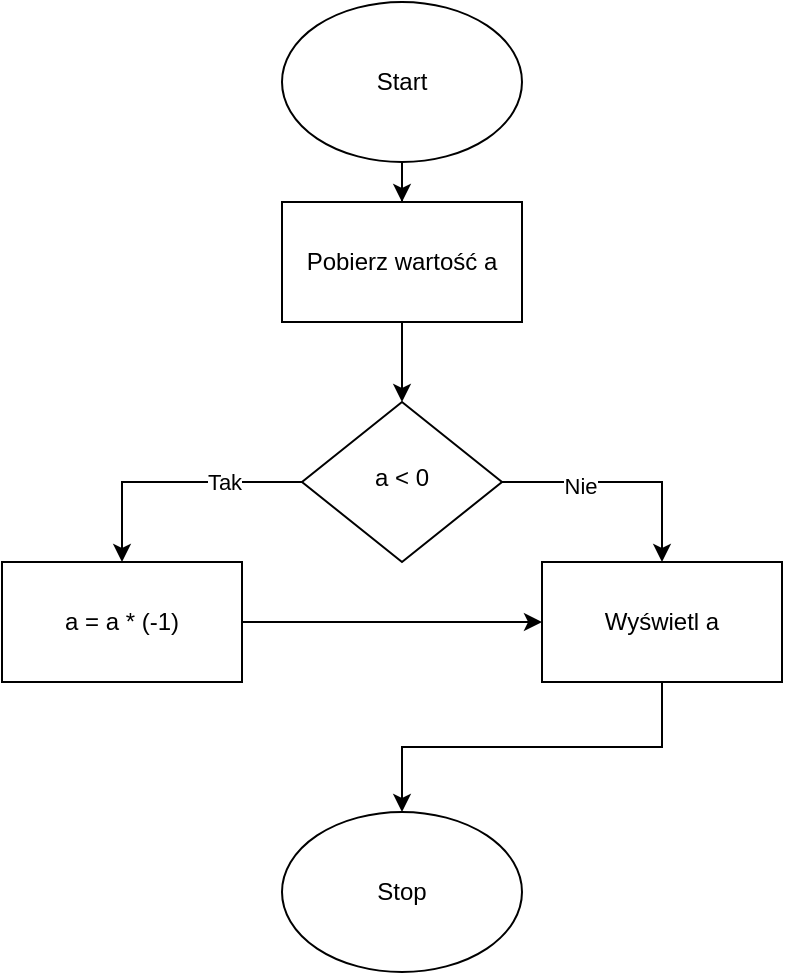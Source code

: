<mxfile version="20.8.20" type="github">
  <diagram id="C5RBs43oDa-KdzZeNtuy" name="Page-1">
    <mxGraphModel dx="1050" dy="549" grid="1" gridSize="10" guides="1" tooltips="1" connect="1" arrows="1" fold="1" page="1" pageScale="1" pageWidth="827" pageHeight="1169" math="0" shadow="0">
      <root>
        <mxCell id="WIyWlLk6GJQsqaUBKTNV-0" />
        <mxCell id="WIyWlLk6GJQsqaUBKTNV-1" parent="WIyWlLk6GJQsqaUBKTNV-0" />
        <mxCell id="WIyWlLk6GJQsqaUBKTNV-6" value="a &amp;lt; 0" style="rhombus;whiteSpace=wrap;html=1;shadow=0;fontFamily=Helvetica;fontSize=12;align=center;strokeWidth=1;spacing=6;spacingTop=-4;" parent="WIyWlLk6GJQsqaUBKTNV-1" vertex="1">
          <mxGeometry x="360" y="300" width="100" height="80" as="geometry" />
        </mxCell>
        <mxCell id="Mu120UJWHVUZgbebTuW9-3" value="" style="edgeStyle=orthogonalEdgeStyle;rounded=0;orthogonalLoop=1;jettySize=auto;html=1;" edge="1" parent="WIyWlLk6GJQsqaUBKTNV-1" source="Mu120UJWHVUZgbebTuW9-0" target="Mu120UJWHVUZgbebTuW9-2">
          <mxGeometry relative="1" as="geometry" />
        </mxCell>
        <mxCell id="Mu120UJWHVUZgbebTuW9-0" value="Start" style="ellipse;whiteSpace=wrap;html=1;" vertex="1" parent="WIyWlLk6GJQsqaUBKTNV-1">
          <mxGeometry x="350" y="100" width="120" height="80" as="geometry" />
        </mxCell>
        <mxCell id="Mu120UJWHVUZgbebTuW9-1" value="Stop" style="ellipse;whiteSpace=wrap;html=1;" vertex="1" parent="WIyWlLk6GJQsqaUBKTNV-1">
          <mxGeometry x="350" y="505" width="120" height="80" as="geometry" />
        </mxCell>
        <mxCell id="Mu120UJWHVUZgbebTuW9-4" value="" style="edgeStyle=orthogonalEdgeStyle;rounded=0;orthogonalLoop=1;jettySize=auto;html=1;" edge="1" parent="WIyWlLk6GJQsqaUBKTNV-1" source="Mu120UJWHVUZgbebTuW9-2" target="WIyWlLk6GJQsqaUBKTNV-6">
          <mxGeometry relative="1" as="geometry" />
        </mxCell>
        <mxCell id="Mu120UJWHVUZgbebTuW9-2" value="Pobierz wartość a" style="rounded=0;whiteSpace=wrap;html=1;" vertex="1" parent="WIyWlLk6GJQsqaUBKTNV-1">
          <mxGeometry x="350" y="200" width="120" height="60" as="geometry" />
        </mxCell>
        <mxCell id="Mu120UJWHVUZgbebTuW9-5" value="" style="endArrow=classic;html=1;rounded=0;entryX=0.5;entryY=0;entryDx=0;entryDy=0;" edge="1" parent="WIyWlLk6GJQsqaUBKTNV-1" source="WIyWlLk6GJQsqaUBKTNV-6" target="Mu120UJWHVUZgbebTuW9-9">
          <mxGeometry width="50" height="50" relative="1" as="geometry">
            <mxPoint x="289.289" y="390" as="sourcePoint" />
            <mxPoint x="289.289" y="340" as="targetPoint" />
            <Array as="points">
              <mxPoint x="270" y="340" />
            </Array>
          </mxGeometry>
        </mxCell>
        <mxCell id="Mu120UJWHVUZgbebTuW9-7" value="Tak" style="edgeLabel;html=1;align=center;verticalAlign=middle;resizable=0;points=[];" vertex="1" connectable="0" parent="Mu120UJWHVUZgbebTuW9-5">
          <mxGeometry x="-0.4" relative="1" as="geometry">
            <mxPoint as="offset" />
          </mxGeometry>
        </mxCell>
        <mxCell id="Mu120UJWHVUZgbebTuW9-6" value="" style="endArrow=classic;html=1;rounded=0;entryX=0.5;entryY=0;entryDx=0;entryDy=0;" edge="1" parent="WIyWlLk6GJQsqaUBKTNV-1" source="WIyWlLk6GJQsqaUBKTNV-6" target="Mu120UJWHVUZgbebTuW9-10">
          <mxGeometry width="50" height="50" relative="1" as="geometry">
            <mxPoint x="460" y="390" as="sourcePoint" />
            <mxPoint x="530.711" y="340" as="targetPoint" />
            <Array as="points">
              <mxPoint x="540" y="340" />
            </Array>
          </mxGeometry>
        </mxCell>
        <mxCell id="Mu120UJWHVUZgbebTuW9-8" value="Nie" style="edgeLabel;html=1;align=center;verticalAlign=middle;resizable=0;points=[];" vertex="1" connectable="0" parent="Mu120UJWHVUZgbebTuW9-6">
          <mxGeometry x="-0.355" y="-2" relative="1" as="geometry">
            <mxPoint as="offset" />
          </mxGeometry>
        </mxCell>
        <mxCell id="Mu120UJWHVUZgbebTuW9-12" style="edgeStyle=orthogonalEdgeStyle;rounded=0;orthogonalLoop=1;jettySize=auto;html=1;exitX=1;exitY=0.5;exitDx=0;exitDy=0;entryX=0;entryY=0.5;entryDx=0;entryDy=0;" edge="1" parent="WIyWlLk6GJQsqaUBKTNV-1" source="Mu120UJWHVUZgbebTuW9-9" target="Mu120UJWHVUZgbebTuW9-10">
          <mxGeometry relative="1" as="geometry" />
        </mxCell>
        <mxCell id="Mu120UJWHVUZgbebTuW9-9" value="a = a * (-1)" style="rounded=0;whiteSpace=wrap;html=1;" vertex="1" parent="WIyWlLk6GJQsqaUBKTNV-1">
          <mxGeometry x="210" y="380" width="120" height="60" as="geometry" />
        </mxCell>
        <mxCell id="Mu120UJWHVUZgbebTuW9-13" style="edgeStyle=orthogonalEdgeStyle;rounded=0;orthogonalLoop=1;jettySize=auto;html=1;exitX=0.5;exitY=1;exitDx=0;exitDy=0;" edge="1" parent="WIyWlLk6GJQsqaUBKTNV-1" source="Mu120UJWHVUZgbebTuW9-10" target="Mu120UJWHVUZgbebTuW9-1">
          <mxGeometry relative="1" as="geometry" />
        </mxCell>
        <mxCell id="Mu120UJWHVUZgbebTuW9-10" value="Wyświetl a" style="rounded=0;whiteSpace=wrap;html=1;" vertex="1" parent="WIyWlLk6GJQsqaUBKTNV-1">
          <mxGeometry x="480" y="380" width="120" height="60" as="geometry" />
        </mxCell>
      </root>
    </mxGraphModel>
  </diagram>
</mxfile>
